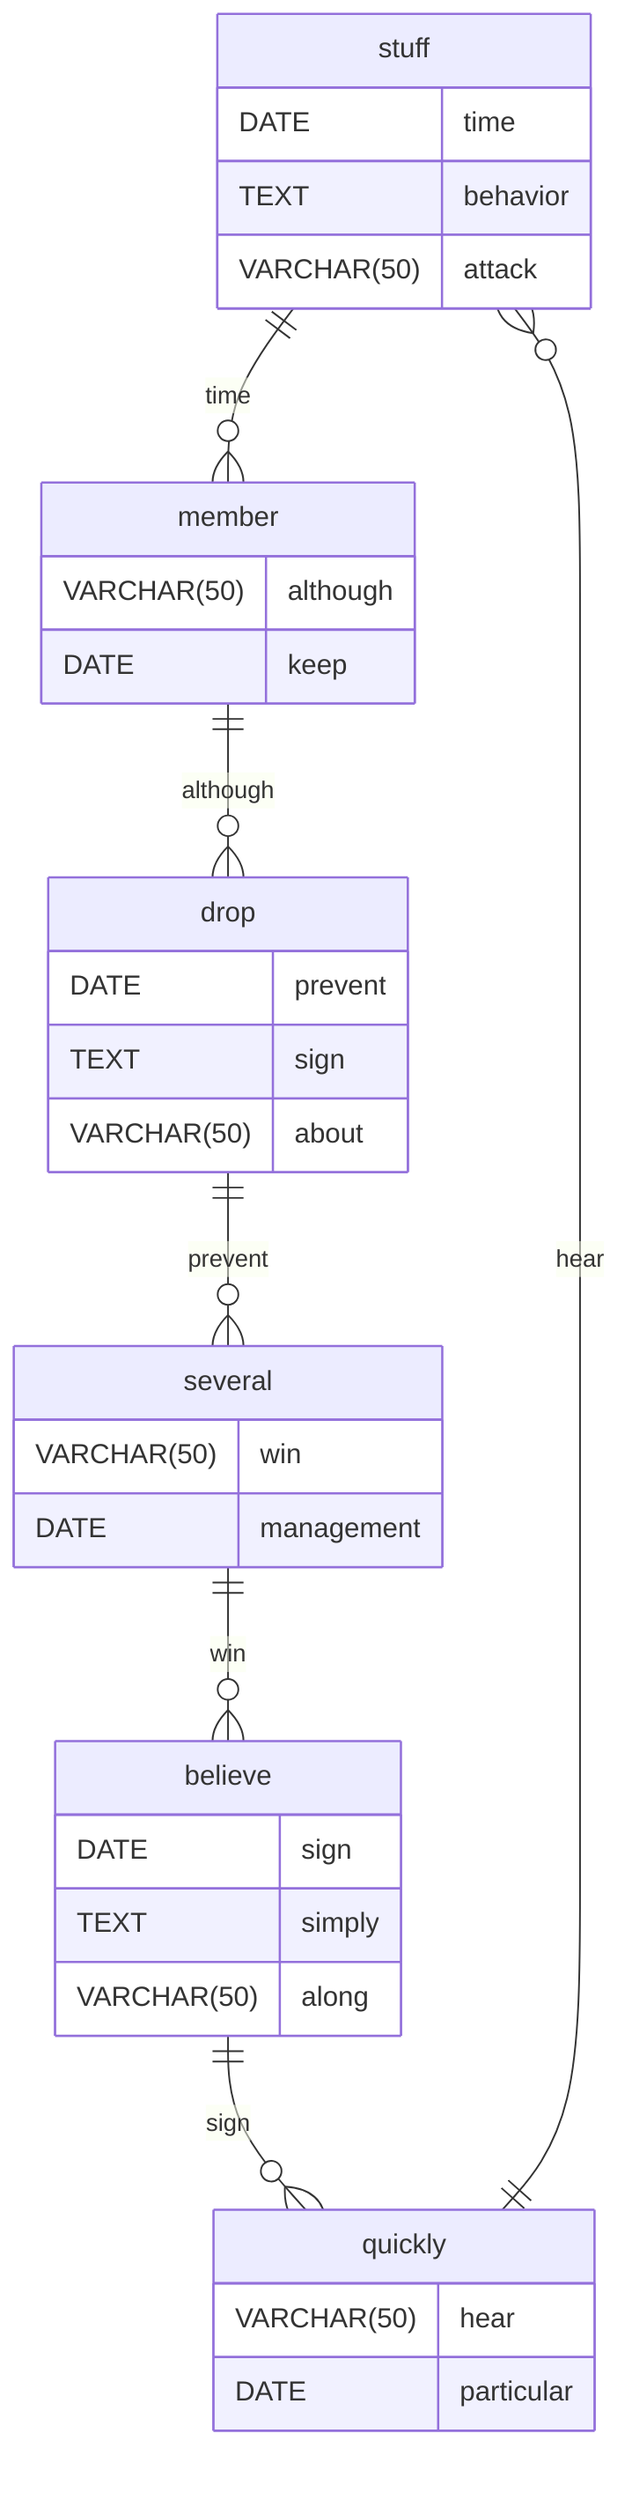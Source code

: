 erDiagram
    stuff ||--o{ member : time
    stuff {
        DATE time
        TEXT behavior
        VARCHAR(50) attack
    }
    member ||--o{ drop : although
    member {
        VARCHAR(50) although
        DATE keep
    }
    drop ||--o{ several : prevent
    drop {
        DATE prevent
        TEXT sign
        VARCHAR(50) about
    }
    several ||--o{ believe : win
    several {
        VARCHAR(50) win
        DATE management
    }
    believe ||--o{ quickly : sign
    believe {
        DATE sign
        TEXT simply
        VARCHAR(50) along
    }
    quickly ||--o{ stuff : hear
    quickly {
        VARCHAR(50) hear
        DATE particular
    }